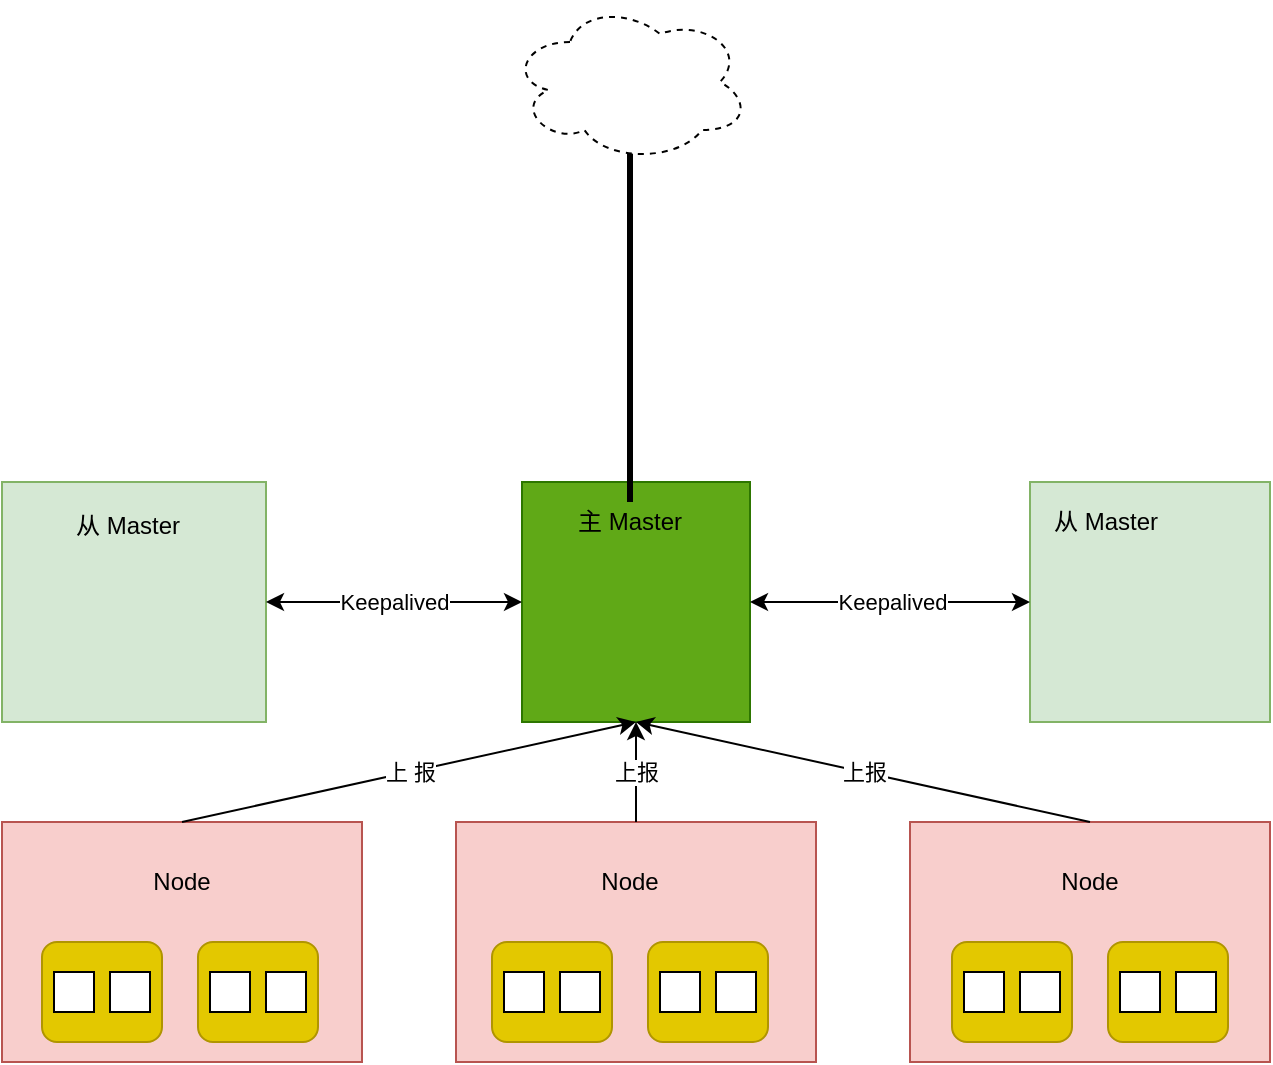 <mxfile version="14.4.5" type="github">
  <diagram id="jZAarwOWkkP9UEyg10Ec" name="Page-1">
    <mxGraphModel dx="1554" dy="812" grid="0" gridSize="10" guides="1" tooltips="1" connect="1" arrows="1" fold="1" page="1" pageScale="1" pageWidth="827" pageHeight="1169" math="0" shadow="0">
      <root>
        <mxCell id="0" />
        <mxCell id="1" parent="0" />
        <mxCell id="B8lT1BYpQYsdv23vgfG--2" value="" style="rounded=0;whiteSpace=wrap;html=1;fillColor=#d5e8d4;strokeColor=#82b366;" vertex="1" parent="1">
          <mxGeometry x="100" y="280" width="132" height="120" as="geometry" />
        </mxCell>
        <mxCell id="B8lT1BYpQYsdv23vgfG--3" value="" style="rounded=0;whiteSpace=wrap;html=1;fillColor=#60a917;strokeColor=#2D7600;fontColor=#ffffff;" vertex="1" parent="1">
          <mxGeometry x="360" y="280" width="114" height="120" as="geometry" />
        </mxCell>
        <mxCell id="B8lT1BYpQYsdv23vgfG--4" value="" style="rounded=0;whiteSpace=wrap;html=1;fillColor=#d5e8d4;strokeColor=#82b366;" vertex="1" parent="1">
          <mxGeometry x="614" y="280" width="120" height="120" as="geometry" />
        </mxCell>
        <mxCell id="B8lT1BYpQYsdv23vgfG--5" value="" style="rounded=0;whiteSpace=wrap;html=1;fillColor=#f8cecc;strokeColor=#b85450;" vertex="1" parent="1">
          <mxGeometry x="100" y="450" width="180" height="120" as="geometry" />
        </mxCell>
        <mxCell id="B8lT1BYpQYsdv23vgfG--6" value="" style="rounded=0;whiteSpace=wrap;html=1;fillColor=#f8cecc;strokeColor=#b85450;" vertex="1" parent="1">
          <mxGeometry x="327" y="450" width="180" height="120" as="geometry" />
        </mxCell>
        <mxCell id="B8lT1BYpQYsdv23vgfG--7" value="" style="rounded=0;whiteSpace=wrap;html=1;fillColor=#f8cecc;strokeColor=#b85450;" vertex="1" parent="1">
          <mxGeometry x="554" y="450" width="180" height="120" as="geometry" />
        </mxCell>
        <mxCell id="B8lT1BYpQYsdv23vgfG--14" style="edgeStyle=orthogonalEdgeStyle;rounded=0;orthogonalLoop=1;jettySize=auto;html=1;endArrow=none;endFill=0;strokeWidth=3;" edge="1" parent="1">
          <mxGeometry relative="1" as="geometry">
            <mxPoint x="414" y="110" as="targetPoint" />
            <mxPoint x="414" y="290" as="sourcePoint" />
          </mxGeometry>
        </mxCell>
        <mxCell id="B8lT1BYpQYsdv23vgfG--8" value="主 Master" style="text;html=1;fillColor=none;align=center;verticalAlign=middle;whiteSpace=wrap;rounded=0;" vertex="1" parent="1">
          <mxGeometry x="386" y="290" width="56" height="20" as="geometry" />
        </mxCell>
        <mxCell id="B8lT1BYpQYsdv23vgfG--9" value="从 Master" style="text;html=1;fillColor=none;align=center;verticalAlign=middle;whiteSpace=wrap;rounded=0;dashed=1;" vertex="1" parent="1">
          <mxGeometry x="624" y="290" width="56" height="20" as="geometry" />
        </mxCell>
        <mxCell id="B8lT1BYpQYsdv23vgfG--10" value="从 Master" style="text;html=1;fillColor=none;align=center;verticalAlign=middle;whiteSpace=wrap;rounded=0;dashed=1;" vertex="1" parent="1">
          <mxGeometry x="135" y="292" width="56" height="20" as="geometry" />
        </mxCell>
        <mxCell id="B8lT1BYpQYsdv23vgfG--15" value="Node" style="text;html=1;strokeColor=none;fillColor=none;align=center;verticalAlign=middle;whiteSpace=wrap;rounded=0;dashed=1;" vertex="1" parent="1">
          <mxGeometry x="170" y="470" width="40" height="20" as="geometry" />
        </mxCell>
        <mxCell id="B8lT1BYpQYsdv23vgfG--16" value="Node" style="text;html=1;strokeColor=none;fillColor=none;align=center;verticalAlign=middle;whiteSpace=wrap;rounded=0;dashed=1;" vertex="1" parent="1">
          <mxGeometry x="394" y="470" width="40" height="20" as="geometry" />
        </mxCell>
        <mxCell id="B8lT1BYpQYsdv23vgfG--17" value="Node" style="text;html=1;strokeColor=none;fillColor=none;align=center;verticalAlign=middle;whiteSpace=wrap;rounded=0;dashed=1;" vertex="1" parent="1">
          <mxGeometry x="624" y="470" width="40" height="20" as="geometry" />
        </mxCell>
        <mxCell id="B8lT1BYpQYsdv23vgfG--18" value="" style="rounded=1;whiteSpace=wrap;html=1;strokeColor=#B09500;fillColor=#e3c800;fontColor=#ffffff;" vertex="1" parent="1">
          <mxGeometry x="120" y="510" width="60" height="50" as="geometry" />
        </mxCell>
        <mxCell id="B8lT1BYpQYsdv23vgfG--19" value="" style="rounded=1;whiteSpace=wrap;html=1;strokeColor=#B09500;fillColor=#e3c800;fontColor=#ffffff;" vertex="1" parent="1">
          <mxGeometry x="198" y="510" width="60" height="50" as="geometry" />
        </mxCell>
        <mxCell id="B8lT1BYpQYsdv23vgfG--20" value="" style="rounded=1;whiteSpace=wrap;html=1;strokeColor=#B09500;fillColor=#e3c800;fontColor=#ffffff;" vertex="1" parent="1">
          <mxGeometry x="345" y="510" width="60" height="50" as="geometry" />
        </mxCell>
        <mxCell id="B8lT1BYpQYsdv23vgfG--21" value="" style="rounded=1;whiteSpace=wrap;html=1;strokeColor=#B09500;fillColor=#e3c800;fontColor=#ffffff;" vertex="1" parent="1">
          <mxGeometry x="423" y="510" width="60" height="50" as="geometry" />
        </mxCell>
        <mxCell id="B8lT1BYpQYsdv23vgfG--22" value="" style="rounded=1;whiteSpace=wrap;html=1;strokeColor=#B09500;fillColor=#e3c800;fontColor=#ffffff;" vertex="1" parent="1">
          <mxGeometry x="575" y="510" width="60" height="50" as="geometry" />
        </mxCell>
        <mxCell id="B8lT1BYpQYsdv23vgfG--23" value="" style="rounded=1;whiteSpace=wrap;html=1;strokeColor=#B09500;fillColor=#e3c800;fontColor=#ffffff;" vertex="1" parent="1">
          <mxGeometry x="653" y="510" width="60" height="50" as="geometry" />
        </mxCell>
        <mxCell id="B8lT1BYpQYsdv23vgfG--24" value="" style="ellipse;shape=cloud;whiteSpace=wrap;html=1;dashed=1;strokeColor=#000000;" vertex="1" parent="1">
          <mxGeometry x="354" y="40" width="120" height="80" as="geometry" />
        </mxCell>
        <mxCell id="B8lT1BYpQYsdv23vgfG--26" value="" style="rounded=0;whiteSpace=wrap;html=1;strokeColor=#000000;" vertex="1" parent="1">
          <mxGeometry x="232" y="525" width="20" height="20" as="geometry" />
        </mxCell>
        <mxCell id="B8lT1BYpQYsdv23vgfG--27" value="" style="rounded=0;whiteSpace=wrap;html=1;strokeColor=#000000;" vertex="1" parent="1">
          <mxGeometry x="204" y="525" width="20" height="20" as="geometry" />
        </mxCell>
        <mxCell id="B8lT1BYpQYsdv23vgfG--30" value="" style="rounded=0;whiteSpace=wrap;html=1;strokeColor=#000000;" vertex="1" parent="1">
          <mxGeometry x="379" y="525" width="20" height="20" as="geometry" />
        </mxCell>
        <mxCell id="B8lT1BYpQYsdv23vgfG--31" value="" style="rounded=0;whiteSpace=wrap;html=1;strokeColor=#000000;" vertex="1" parent="1">
          <mxGeometry x="351" y="525" width="20" height="20" as="geometry" />
        </mxCell>
        <mxCell id="B8lT1BYpQYsdv23vgfG--32" value="" style="rounded=0;whiteSpace=wrap;html=1;strokeColor=#000000;" vertex="1" parent="1">
          <mxGeometry x="609" y="525" width="20" height="20" as="geometry" />
        </mxCell>
        <mxCell id="B8lT1BYpQYsdv23vgfG--33" value="" style="rounded=0;whiteSpace=wrap;html=1;strokeColor=#000000;" vertex="1" parent="1">
          <mxGeometry x="581" y="525" width="20" height="20" as="geometry" />
        </mxCell>
        <mxCell id="B8lT1BYpQYsdv23vgfG--37" value="" style="rounded=0;whiteSpace=wrap;html=1;strokeColor=#000000;" vertex="1" parent="1">
          <mxGeometry x="457" y="525" width="20" height="20" as="geometry" />
        </mxCell>
        <mxCell id="B8lT1BYpQYsdv23vgfG--38" value="" style="rounded=0;whiteSpace=wrap;html=1;strokeColor=#000000;" vertex="1" parent="1">
          <mxGeometry x="429" y="525" width="20" height="20" as="geometry" />
        </mxCell>
        <mxCell id="B8lT1BYpQYsdv23vgfG--39" value="" style="rounded=0;whiteSpace=wrap;html=1;strokeColor=#000000;" vertex="1" parent="1">
          <mxGeometry x="154" y="525" width="20" height="20" as="geometry" />
        </mxCell>
        <mxCell id="B8lT1BYpQYsdv23vgfG--40" value="" style="rounded=0;whiteSpace=wrap;html=1;strokeColor=#000000;" vertex="1" parent="1">
          <mxGeometry x="126" y="525" width="20" height="20" as="geometry" />
        </mxCell>
        <mxCell id="B8lT1BYpQYsdv23vgfG--41" value="" style="rounded=0;whiteSpace=wrap;html=1;strokeColor=#000000;" vertex="1" parent="1">
          <mxGeometry x="687" y="525" width="20" height="20" as="geometry" />
        </mxCell>
        <mxCell id="B8lT1BYpQYsdv23vgfG--42" value="" style="rounded=0;whiteSpace=wrap;html=1;strokeColor=#000000;" vertex="1" parent="1">
          <mxGeometry x="659" y="525" width="20" height="20" as="geometry" />
        </mxCell>
        <mxCell id="B8lT1BYpQYsdv23vgfG--44" value="上报" style="endArrow=classic;html=1;strokeWidth=1;exitX=0.5;exitY=0;exitDx=0;exitDy=0;entryX=0.5;entryY=1;entryDx=0;entryDy=0;" edge="1" parent="1" source="B8lT1BYpQYsdv23vgfG--5" target="B8lT1BYpQYsdv23vgfG--3">
          <mxGeometry relative="1" as="geometry">
            <mxPoint x="360" y="490" as="sourcePoint" />
            <mxPoint x="460" y="490" as="targetPoint" />
          </mxGeometry>
        </mxCell>
        <mxCell id="B8lT1BYpQYsdv23vgfG--45" value="上 报" style="edgeLabel;resizable=0;html=1;align=center;verticalAlign=middle;" connectable="0" vertex="1" parent="B8lT1BYpQYsdv23vgfG--44">
          <mxGeometry relative="1" as="geometry" />
        </mxCell>
        <mxCell id="B8lT1BYpQYsdv23vgfG--46" value="" style="endArrow=classic;html=1;strokeWidth=1;exitX=0.5;exitY=0;exitDx=0;exitDy=0;entryX=0.5;entryY=1;entryDx=0;entryDy=0;" edge="1" parent="1" source="B8lT1BYpQYsdv23vgfG--6" target="B8lT1BYpQYsdv23vgfG--3">
          <mxGeometry relative="1" as="geometry">
            <mxPoint x="330" y="490" as="sourcePoint" />
            <mxPoint x="490" y="490" as="targetPoint" />
          </mxGeometry>
        </mxCell>
        <mxCell id="B8lT1BYpQYsdv23vgfG--47" value="上报" style="edgeLabel;resizable=0;html=1;align=center;verticalAlign=middle;" connectable="0" vertex="1" parent="B8lT1BYpQYsdv23vgfG--46">
          <mxGeometry relative="1" as="geometry" />
        </mxCell>
        <mxCell id="B8lT1BYpQYsdv23vgfG--50" value="上报" style="endArrow=classic;html=1;strokeWidth=1;exitX=0.5;exitY=0;exitDx=0;exitDy=0;entryX=0.5;entryY=1;entryDx=0;entryDy=0;" edge="1" parent="1" source="B8lT1BYpQYsdv23vgfG--7" target="B8lT1BYpQYsdv23vgfG--3">
          <mxGeometry relative="1" as="geometry">
            <mxPoint x="330" y="490" as="sourcePoint" />
            <mxPoint x="490" y="490" as="targetPoint" />
          </mxGeometry>
        </mxCell>
        <mxCell id="B8lT1BYpQYsdv23vgfG--56" value="Keepalived" style="endArrow=classic;startArrow=classic;html=1;strokeWidth=1;exitX=1;exitY=0.5;exitDx=0;exitDy=0;entryX=0;entryY=0.5;entryDx=0;entryDy=0;" edge="1" parent="1" source="B8lT1BYpQYsdv23vgfG--2" target="B8lT1BYpQYsdv23vgfG--3">
          <mxGeometry width="50" height="50" relative="1" as="geometry">
            <mxPoint x="450" y="432" as="sourcePoint" />
            <mxPoint x="500" y="382" as="targetPoint" />
          </mxGeometry>
        </mxCell>
        <mxCell id="B8lT1BYpQYsdv23vgfG--60" value="" style="endArrow=classic;startArrow=classic;html=1;strokeWidth=1;entryX=0;entryY=0.5;entryDx=0;entryDy=0;exitX=1;exitY=0.5;exitDx=0;exitDy=0;" edge="1" parent="1" source="B8lT1BYpQYsdv23vgfG--3" target="B8lT1BYpQYsdv23vgfG--4">
          <mxGeometry width="50" height="50" relative="1" as="geometry">
            <mxPoint x="450" y="432" as="sourcePoint" />
            <mxPoint x="500" y="382" as="targetPoint" />
          </mxGeometry>
        </mxCell>
        <mxCell id="B8lT1BYpQYsdv23vgfG--61" value="Keepalived" style="edgeLabel;html=1;align=center;verticalAlign=middle;resizable=0;points=[];" vertex="1" connectable="0" parent="B8lT1BYpQYsdv23vgfG--60">
          <mxGeometry x="0.005" relative="1" as="geometry">
            <mxPoint as="offset" />
          </mxGeometry>
        </mxCell>
      </root>
    </mxGraphModel>
  </diagram>
</mxfile>
